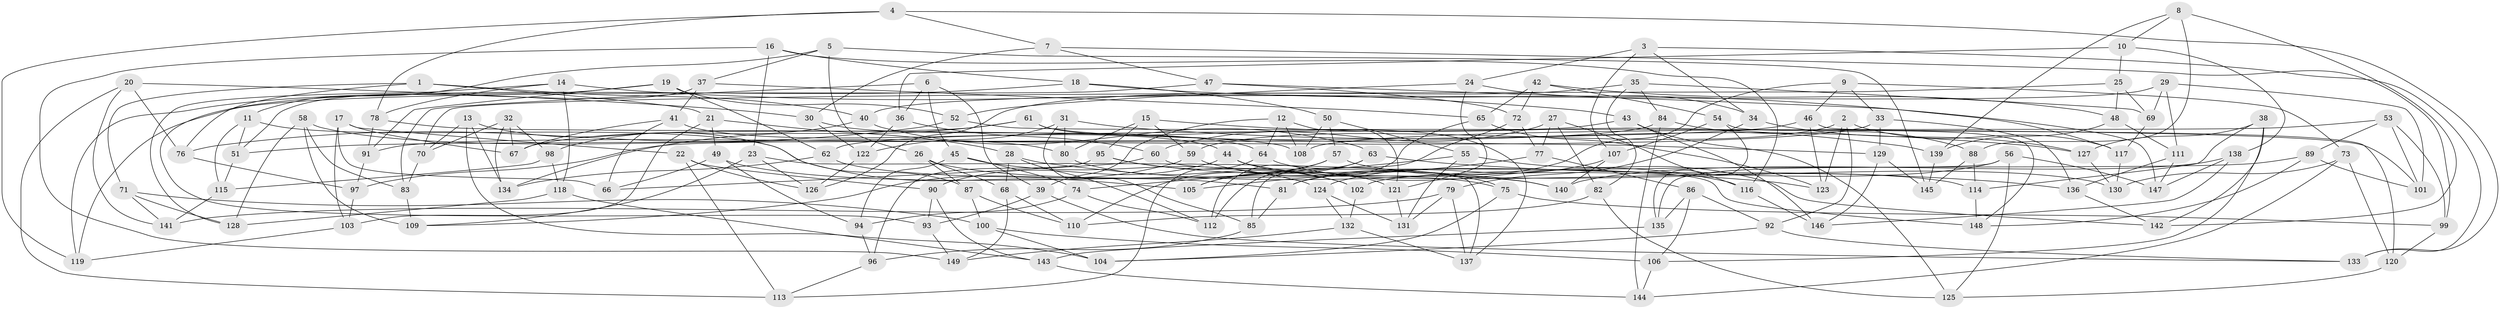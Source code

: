 // coarse degree distribution, {6: 0.39215686274509803, 4: 0.5098039215686274, 5: 0.06862745098039216, 3: 0.029411764705882353}
// Generated by graph-tools (version 1.1) at 2025/24/03/03/25 07:24:27]
// undirected, 149 vertices, 298 edges
graph export_dot {
graph [start="1"]
  node [color=gray90,style=filled];
  1;
  2;
  3;
  4;
  5;
  6;
  7;
  8;
  9;
  10;
  11;
  12;
  13;
  14;
  15;
  16;
  17;
  18;
  19;
  20;
  21;
  22;
  23;
  24;
  25;
  26;
  27;
  28;
  29;
  30;
  31;
  32;
  33;
  34;
  35;
  36;
  37;
  38;
  39;
  40;
  41;
  42;
  43;
  44;
  45;
  46;
  47;
  48;
  49;
  50;
  51;
  52;
  53;
  54;
  55;
  56;
  57;
  58;
  59;
  60;
  61;
  62;
  63;
  64;
  65;
  66;
  67;
  68;
  69;
  70;
  71;
  72;
  73;
  74;
  75;
  76;
  77;
  78;
  79;
  80;
  81;
  82;
  83;
  84;
  85;
  86;
  87;
  88;
  89;
  90;
  91;
  92;
  93;
  94;
  95;
  96;
  97;
  98;
  99;
  100;
  101;
  102;
  103;
  104;
  105;
  106;
  107;
  108;
  109;
  110;
  111;
  112;
  113;
  114;
  115;
  116;
  117;
  118;
  119;
  120;
  121;
  122;
  123;
  124;
  125;
  126;
  127;
  128;
  129;
  130;
  131;
  132;
  133;
  134;
  135;
  136;
  137;
  138;
  139;
  140;
  141;
  142;
  143;
  144;
  145;
  146;
  147;
  148;
  149;
  1 -- 21;
  1 -- 71;
  1 -- 40;
  1 -- 76;
  2 -- 92;
  2 -- 59;
  2 -- 123;
  2 -- 117;
  3 -- 133;
  3 -- 24;
  3 -- 34;
  3 -- 107;
  4 -- 78;
  4 -- 7;
  4 -- 133;
  4 -- 119;
  5 -- 26;
  5 -- 145;
  5 -- 37;
  5 -- 11;
  6 -- 36;
  6 -- 39;
  6 -- 83;
  6 -- 45;
  7 -- 30;
  7 -- 99;
  7 -- 47;
  8 -- 10;
  8 -- 139;
  8 -- 142;
  8 -- 88;
  9 -- 46;
  9 -- 73;
  9 -- 81;
  9 -- 33;
  10 -- 138;
  10 -- 36;
  10 -- 25;
  11 -- 105;
  11 -- 51;
  11 -- 115;
  12 -- 64;
  12 -- 39;
  12 -- 121;
  12 -- 108;
  13 -- 134;
  13 -- 104;
  13 -- 70;
  13 -- 87;
  14 -- 118;
  14 -- 43;
  14 -- 128;
  14 -- 78;
  15 -- 139;
  15 -- 80;
  15 -- 59;
  15 -- 95;
  16 -- 149;
  16 -- 18;
  16 -- 116;
  16 -- 23;
  17 -- 103;
  17 -- 66;
  17 -- 22;
  17 -- 67;
  18 -- 50;
  18 -- 119;
  18 -- 147;
  19 -- 91;
  19 -- 62;
  19 -- 52;
  19 -- 93;
  20 -- 76;
  20 -- 30;
  20 -- 113;
  20 -- 141;
  21 -- 49;
  21 -- 103;
  21 -- 28;
  22 -- 113;
  22 -- 126;
  22 -- 90;
  23 -- 109;
  23 -- 126;
  23 -- 137;
  24 -- 34;
  24 -- 121;
  24 -- 52;
  25 -- 70;
  25 -- 48;
  25 -- 69;
  26 -- 68;
  26 -- 87;
  26 -- 140;
  27 -- 60;
  27 -- 77;
  27 -- 116;
  27 -- 82;
  28 -- 68;
  28 -- 112;
  28 -- 123;
  29 -- 40;
  29 -- 111;
  29 -- 101;
  29 -- 69;
  30 -- 64;
  30 -- 122;
  31 -- 127;
  31 -- 85;
  31 -- 80;
  31 -- 122;
  32 -- 134;
  32 -- 70;
  32 -- 67;
  32 -- 98;
  33 -- 129;
  33 -- 136;
  33 -- 91;
  34 -- 79;
  34 -- 127;
  35 -- 84;
  35 -- 126;
  35 -- 69;
  35 -- 82;
  36 -- 60;
  36 -- 122;
  37 -- 41;
  37 -- 65;
  37 -- 51;
  38 -- 142;
  38 -- 127;
  38 -- 106;
  38 -- 114;
  39 -- 133;
  39 -- 93;
  40 -- 98;
  40 -- 63;
  41 -- 44;
  41 -- 66;
  41 -- 67;
  42 -- 65;
  42 -- 54;
  42 -- 48;
  42 -- 72;
  43 -- 125;
  43 -- 146;
  43 -- 62;
  44 -- 114;
  44 -- 121;
  44 -- 90;
  45 -- 124;
  45 -- 74;
  45 -- 94;
  46 -- 123;
  46 -- 120;
  46 -- 51;
  47 -- 119;
  47 -- 72;
  47 -- 117;
  48 -- 139;
  48 -- 111;
  49 -- 66;
  49 -- 75;
  49 -- 94;
  50 -- 57;
  50 -- 55;
  50 -- 108;
  51 -- 115;
  52 -- 101;
  52 -- 76;
  53 -- 108;
  53 -- 99;
  53 -- 101;
  53 -- 89;
  54 -- 135;
  54 -- 148;
  54 -- 107;
  55 -- 142;
  55 -- 74;
  55 -- 131;
  56 -- 81;
  56 -- 125;
  56 -- 147;
  56 -- 135;
  57 -- 110;
  57 -- 105;
  57 -- 130;
  58 -- 80;
  58 -- 128;
  58 -- 109;
  58 -- 83;
  59 -- 109;
  59 -- 75;
  60 -- 148;
  60 -- 66;
  61 -- 137;
  61 -- 129;
  61 -- 67;
  61 -- 134;
  62 -- 81;
  62 -- 134;
  63 -- 105;
  63 -- 112;
  63 -- 136;
  64 -- 113;
  64 -- 116;
  65 -- 123;
  65 -- 112;
  68 -- 110;
  68 -- 149;
  69 -- 117;
  70 -- 83;
  71 -- 141;
  71 -- 128;
  71 -- 100;
  72 -- 85;
  72 -- 77;
  73 -- 130;
  73 -- 144;
  73 -- 120;
  74 -- 94;
  74 -- 112;
  75 -- 104;
  75 -- 99;
  76 -- 97;
  77 -- 86;
  77 -- 105;
  78 -- 91;
  78 -- 108;
  79 -- 131;
  79 -- 141;
  79 -- 137;
  80 -- 102;
  81 -- 85;
  82 -- 110;
  82 -- 125;
  83 -- 109;
  84 -- 97;
  84 -- 144;
  84 -- 88;
  85 -- 96;
  86 -- 135;
  86 -- 106;
  86 -- 92;
  87 -- 100;
  87 -- 110;
  88 -- 114;
  88 -- 145;
  89 -- 101;
  89 -- 148;
  89 -- 102;
  90 -- 143;
  90 -- 93;
  91 -- 97;
  92 -- 104;
  92 -- 133;
  93 -- 149;
  94 -- 96;
  95 -- 140;
  95 -- 96;
  95 -- 102;
  96 -- 113;
  97 -- 103;
  98 -- 115;
  98 -- 118;
  99 -- 120;
  100 -- 106;
  100 -- 104;
  102 -- 132;
  103 -- 119;
  106 -- 144;
  107 -- 140;
  107 -- 124;
  111 -- 147;
  111 -- 136;
  114 -- 148;
  115 -- 141;
  116 -- 146;
  117 -- 130;
  118 -- 128;
  118 -- 143;
  120 -- 125;
  121 -- 131;
  122 -- 126;
  124 -- 131;
  124 -- 132;
  127 -- 130;
  129 -- 146;
  129 -- 145;
  132 -- 137;
  132 -- 149;
  135 -- 143;
  136 -- 142;
  138 -- 147;
  138 -- 140;
  138 -- 146;
  139 -- 145;
  143 -- 144;
}
